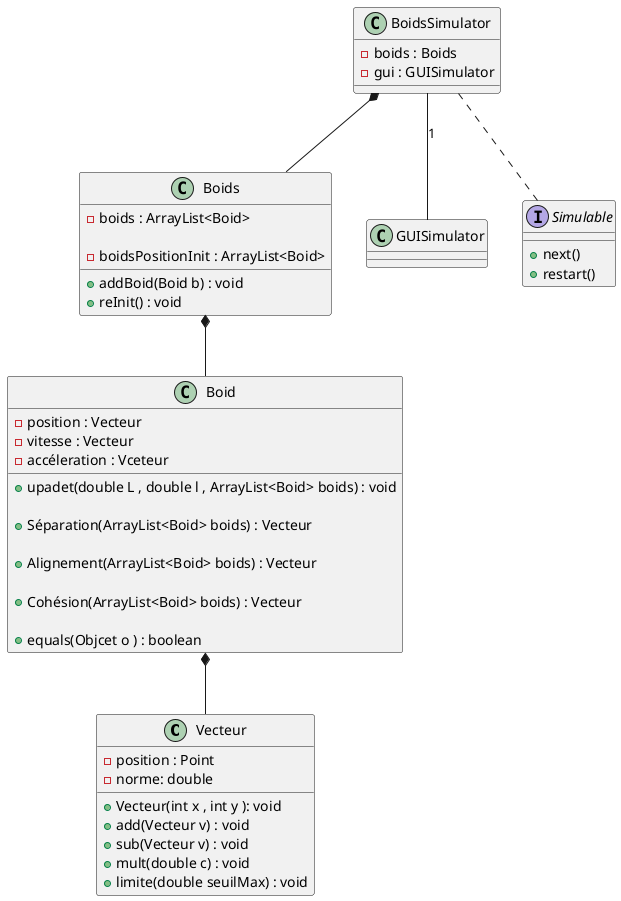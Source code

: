 @startuml
class Vecteur {
  - position : Point 
  - norme: double

  + Vecteur(int x , int y ): void 
    
  + add(Vecteur v) : void 
  + sub(Vecteur v) : void 
  + mult(double c) : void 
  + limite(double seuilMax) : void 




}



class Boid
{
  - position : Vecteur 
  - vitesse : Vecteur 
  - accéleration : Vceteur 

  + upadet(double L , double l , ArrayList<Boid> boids) : void 

  + Séparation(ArrayList<Boid> boids) : Vecteur
 
  + Alignement(ArrayList<Boid> boids) : Vecteur 
 
  + Cohésion(ArrayList<Boid> boids) : Vecteur

  + equals(Objcet o ) : boolean
  
}


class Boids
{

  - boids : ArrayList<Boid> 

  - boidsPositionInit : ArrayList<Boid> 

  + addBoid(Boid b) : void 
  +  reInit() : void 
}



class BoidsSimulator
{
  - boids : Boids 
  - gui : GUISimulator
}



class GUISimulator
{

}

interface Simulable
{
  + next()
  + restart()
}

/' Utilisateur --> Administrateur : Hérite de '/

Boid *-- Vecteur 

Boids *-- Boid 

BoidsSimulator *-- Boids 


BoidsSimulator .. Simulable


BoidsSimulator -- GUISimulator : 1 


@enduml